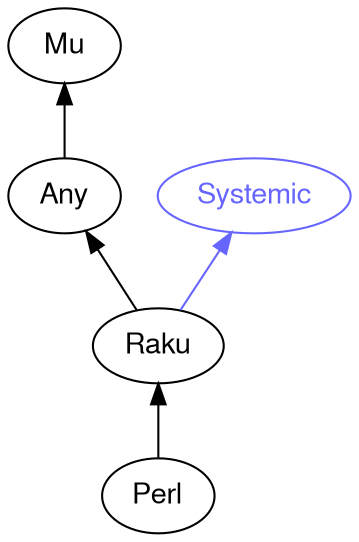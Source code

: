 digraph "perl6-type-graph" {
    rankdir=BT;
    splines=polyline;
    overlap=false; 
    // Types
    "Perl" [color="#000000", fontcolor="#000000", href="/type/Perl", fontname="FreeSans"];
    "Mu" [color="#000000", fontcolor="#000000", href="/type/Mu", fontname="FreeSans"];
    "Any" [color="#000000", fontcolor="#000000", href="/type/Any", fontname="FreeSans"];
    "Systemic" [color="#6666FF", fontcolor="#6666FF", href="/type/Systemic", fontname="FreeSans"];
    "Raku" [color="#000000", fontcolor="#000000", href="/type/Raku", fontname="FreeSans"];

    // Superclasses
    "Perl" -> "Raku" [color="#000000"];
    "Any" -> "Mu" [color="#000000"];
    "Raku" -> "Any" [color="#000000"];

    // Roles
    "Raku" -> "Systemic" [color="#6666FF"];
}

